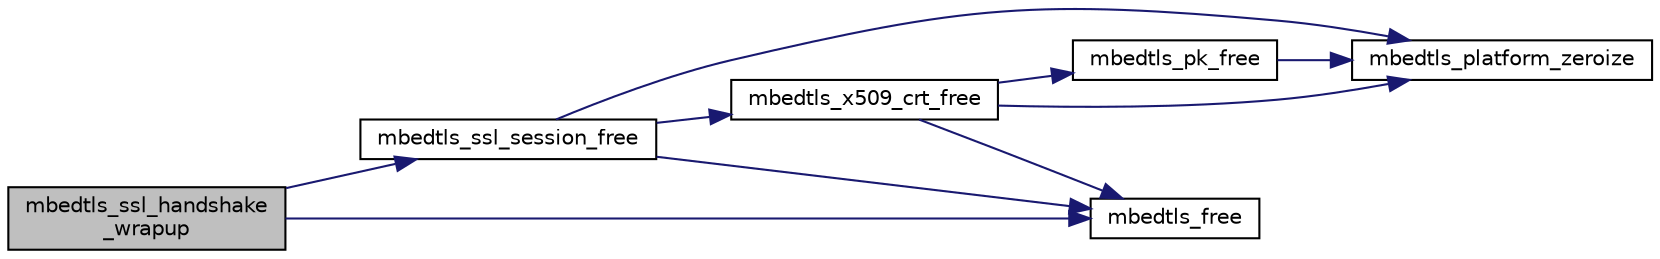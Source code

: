digraph "mbedtls_ssl_handshake_wrapup"
{
 // LATEX_PDF_SIZE
  edge [fontname="Helvetica",fontsize="10",labelfontname="Helvetica",labelfontsize="10"];
  node [fontname="Helvetica",fontsize="10",shape=record];
  rankdir="LR";
  Node1 [label="mbedtls_ssl_handshake\l_wrapup",height=0.2,width=0.4,color="black", fillcolor="grey75", style="filled", fontcolor="black",tooltip=" "];
  Node1 -> Node2 [color="midnightblue",fontsize="10",style="solid",fontname="Helvetica"];
  Node2 [label="mbedtls_free",height=0.2,width=0.4,color="black", fillcolor="white", style="filled",URL="$dc/d3f/platform_8c.html#a5aeffbc9179142d77ef35d3266d5fc4d",tooltip=" "];
  Node1 -> Node3 [color="midnightblue",fontsize="10",style="solid",fontname="Helvetica"];
  Node3 [label="mbedtls_ssl_session_free",height=0.2,width=0.4,color="black", fillcolor="white", style="filled",URL="$d4/df9/ssl__tls_8c.html#ac085defe1a02ab784a0a2fb201bcc741",tooltip="Free referenced items in an SSL session including the peer certificate and clear memory."];
  Node3 -> Node2 [color="midnightblue",fontsize="10",style="solid",fontname="Helvetica"];
  Node3 -> Node4 [color="midnightblue",fontsize="10",style="solid",fontname="Helvetica"];
  Node4 [label="mbedtls_platform_zeroize",height=0.2,width=0.4,color="black", fillcolor="white", style="filled",URL="$dd/dde/platform__util_8c.html#aa4e36b2c1c58d8ad89e1e11b6ebea2d9",tooltip="Securely zeroize a buffer."];
  Node3 -> Node5 [color="midnightblue",fontsize="10",style="solid",fontname="Helvetica"];
  Node5 [label="mbedtls_x509_crt_free",height=0.2,width=0.4,color="black", fillcolor="white", style="filled",URL="$da/dc4/group__x509__module.html#gab33c1e4e20bea7ce536119f54a113c6b",tooltip="Unallocate all certificate data."];
  Node5 -> Node2 [color="midnightblue",fontsize="10",style="solid",fontname="Helvetica"];
  Node5 -> Node6 [color="midnightblue",fontsize="10",style="solid",fontname="Helvetica"];
  Node6 [label="mbedtls_pk_free",height=0.2,width=0.4,color="black", fillcolor="white", style="filled",URL="$db/dbd/pk_8c.html#ac6a9786d96abfd73c4dff6814238feb9",tooltip="Free the components of a mbedtls_pk_context."];
  Node6 -> Node4 [color="midnightblue",fontsize="10",style="solid",fontname="Helvetica"];
  Node5 -> Node4 [color="midnightblue",fontsize="10",style="solid",fontname="Helvetica"];
}
